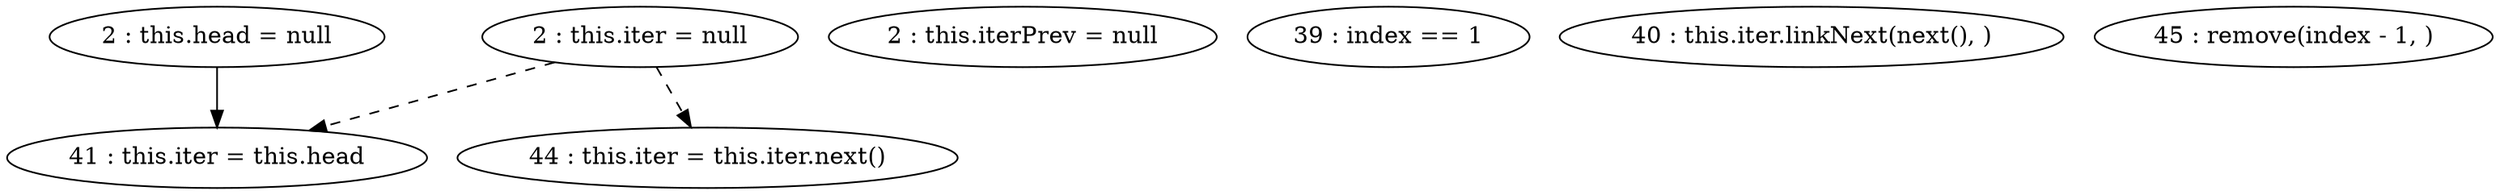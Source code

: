 digraph G {
"2 : this.head = null"
"2 : this.head = null" -> "41 : this.iter = this.head"
"2 : this.iter = null"
"2 : this.iter = null" -> "44 : this.iter = this.iter.next()" [style=dashed]
"2 : this.iter = null" -> "41 : this.iter = this.head" [style=dashed]
"2 : this.iterPrev = null"
"39 : index == 1"
"40 : this.iter.linkNext(next(), )"
"41 : this.iter = this.head"
"44 : this.iter = this.iter.next()"
"45 : remove(index - 1, )"
}